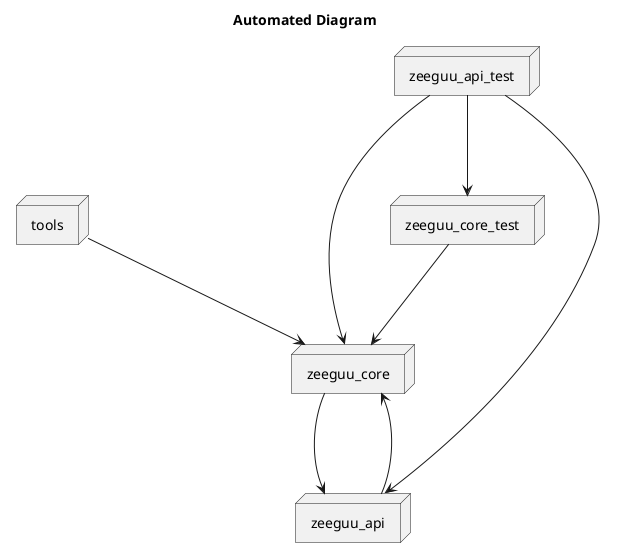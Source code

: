 @startuml
title Automated Diagram
skinparam nodesep 100
skinparam ranksep 100
node tools
node zeeguu_core
node zeeguu_api
node zeeguu_api_test
node zeeguu_core_test
zeeguu_api_test --> zeeguu_api
zeeguu_core --> zeeguu_api
zeeguu_core_test --> zeeguu_core
tools --> zeeguu_core
zeeguu_api --> zeeguu_core
zeeguu_api_test --> zeeguu_core
zeeguu_api_test --> zeeguu_core_test
@enduml
